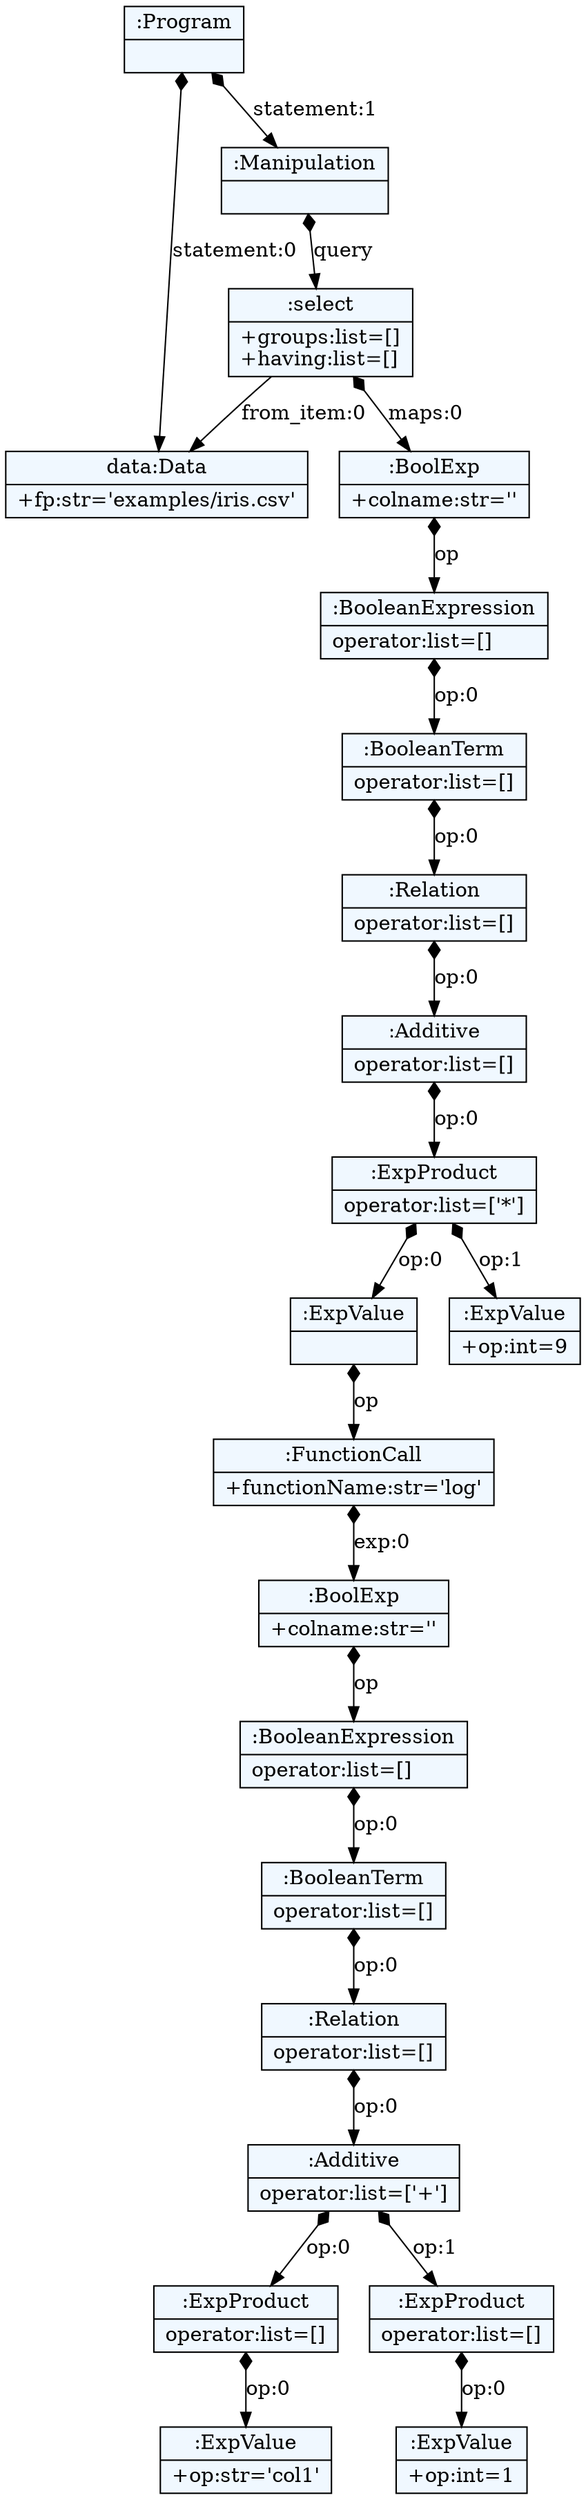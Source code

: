 
    digraph textX {
    fontname = "Bitstream Vera Sans"
    fontsize = 8
    node[
        shape=record,
        style=filled,
        fillcolor=aliceblue
    ]
    nodesep = 0.3
    edge[dir=black,arrowtail=empty]


4713986128 -> 4713985296 [label="statement:0" arrowtail=diamond dir=both]
4713985296[label="{data:Data|+fp:str='examples/iris.csv'\l}"]
4713986128 -> 4714069328 [label="statement:1" arrowtail=diamond dir=both]
4714069328 -> 4714068176 [label="query" arrowtail=diamond dir=both]
4714068176 -> 4714067920 [label="maps:0" arrowtail=diamond dir=both]
4714067920 -> 4714069840 [label="op" arrowtail=diamond dir=both]
4714069840 -> 4713960720 [label="op:0" arrowtail=diamond dir=both]
4713960720 -> 4713961616 [label="op:0" arrowtail=diamond dir=both]
4713961616 -> 4713962576 [label="op:0" arrowtail=diamond dir=both]
4713962576 -> 4713959888 [label="op:0" arrowtail=diamond dir=both]
4713959888 -> 4714081872 [label="op:0" arrowtail=diamond dir=both]
4714081872 -> 4714078608 [label="op" arrowtail=diamond dir=both]
4714078608 -> 4714080912 [label="exp:0" arrowtail=diamond dir=both]
4714080912 -> 4714079696 [label="op" arrowtail=diamond dir=both]
4714079696 -> 4714079056 [label="op:0" arrowtail=diamond dir=both]
4714079056 -> 4714023824 [label="op:0" arrowtail=diamond dir=both]
4714023824 -> 4714021520 [label="op:0" arrowtail=diamond dir=both]
4714021520 -> 4714021840 [label="op:0" arrowtail=diamond dir=both]
4714021840 -> 4714023376 [label="op:0" arrowtail=diamond dir=both]
4714023376[label="{:ExpValue|+op:str='col1'\l}"]
4714021840[label="{:ExpProduct|operator:list=[]\l}"]
4714021520 -> 4714022800 [label="op:1" arrowtail=diamond dir=both]
4714022800 -> 4713998032 [label="op:0" arrowtail=diamond dir=both]
4713998032[label="{:ExpValue|+op:int=1\l}"]
4714022800[label="{:ExpProduct|operator:list=[]\l}"]
4714021520[label="{:Additive|operator:list=['+']\l}"]
4714023824[label="{:Relation|operator:list=[]\l}"]
4714079056[label="{:BooleanTerm|operator:list=[]\l}"]
4714079696[label="{:BooleanExpression|operator:list=[]\l}"]
4714080912[label="{:BoolExp|+colname:str=''\l}"]
4714078608[label="{:FunctionCall|+functionName:str='log'\l}"]
4714081872[label="{:ExpValue|}"]
4713959888 -> 4714078672 [label="op:1" arrowtail=diamond dir=both]
4714078672[label="{:ExpValue|+op:int=9\l}"]
4713959888[label="{:ExpProduct|operator:list=['*']\l}"]
4713962576[label="{:Additive|operator:list=[]\l}"]
4713961616[label="{:Relation|operator:list=[]\l}"]
4713960720[label="{:BooleanTerm|operator:list=[]\l}"]
4714069840[label="{:BooleanExpression|operator:list=[]\l}"]
4714067920[label="{:BoolExp|+colname:str=''\l}"]
4714068176 -> 4713985296 [label="from_item:0" ]
4714068176[label="{:select|+groups:list=[]\l+having:list=[]\l}"]
4714069328[label="{:Manipulation|}"]
4713986128[label="{:Program|}"]

}
